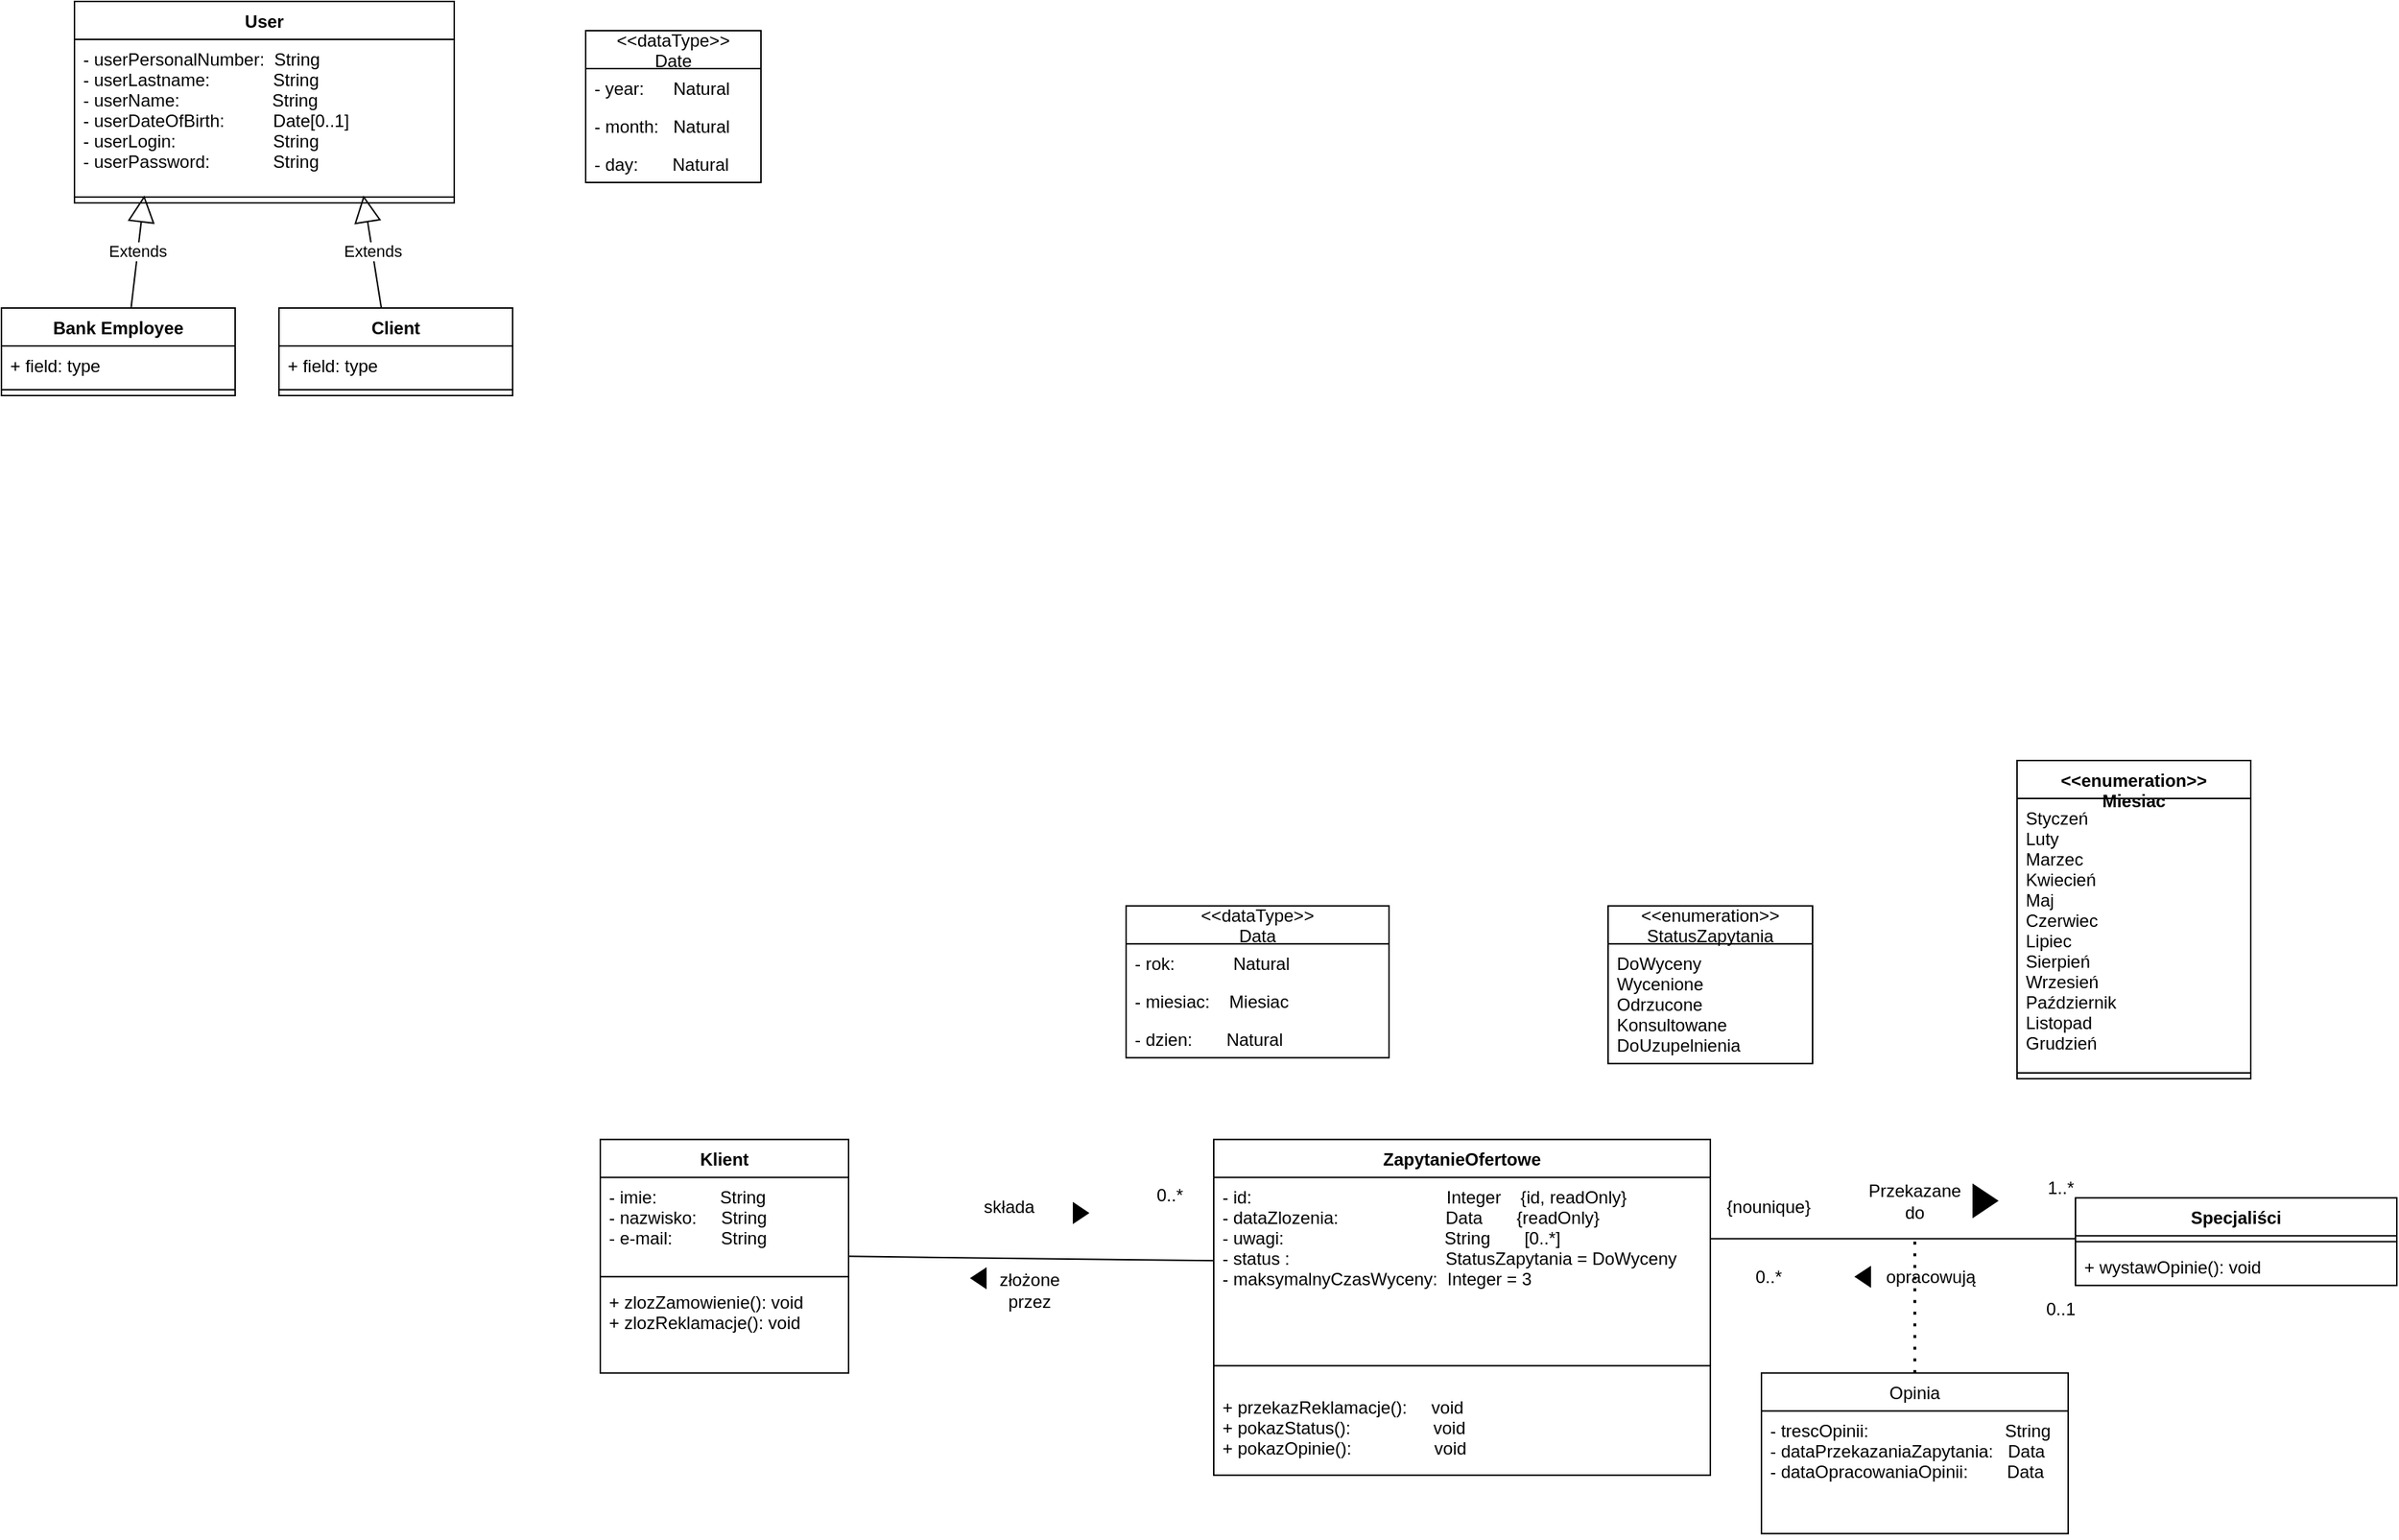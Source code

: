 <mxfile version="20.5.3" type="device"><diagram id="N_JSzbsqDlWONEAcsUn7" name="Page-1"><mxGraphModel dx="738" dy="413" grid="1" gridSize="10" guides="1" tooltips="1" connect="1" arrows="1" fold="1" page="1" pageScale="1" pageWidth="850" pageHeight="1100" math="0" shadow="0"><root><mxCell id="0"/><mxCell id="1" parent="0"/><mxCell id="3YPB2ahdYbDr4Qa8wXvw-1" value="User" style="swimlane;fontStyle=1;align=center;verticalAlign=top;childLayout=stackLayout;horizontal=1;startSize=26;horizontalStack=0;resizeParent=1;resizeParentMax=0;resizeLast=0;collapsible=1;marginBottom=0;" vertex="1" parent="1"><mxGeometry x="290" y="60" width="260" height="138" as="geometry"/></mxCell><mxCell id="3YPB2ahdYbDr4Qa8wXvw-2" value="- userPersonalNumber:  String&#10;- userLastname:             String&#10;- userName:                   String&#10;- userDateOfBirth:          Date[0..1]&#10;- userLogin:                    String&#10;- userPassword:             String" style="text;strokeColor=none;fillColor=none;align=left;verticalAlign=top;spacingLeft=4;spacingRight=4;overflow=hidden;rotatable=0;points=[[0,0.5],[1,0.5]];portConstraint=eastwest;" vertex="1" parent="3YPB2ahdYbDr4Qa8wXvw-1"><mxGeometry y="26" width="260" height="104" as="geometry"/></mxCell><mxCell id="3YPB2ahdYbDr4Qa8wXvw-3" value="" style="line;strokeWidth=1;fillColor=none;align=left;verticalAlign=middle;spacingTop=-1;spacingLeft=3;spacingRight=3;rotatable=0;labelPosition=right;points=[];portConstraint=eastwest;strokeColor=inherit;" vertex="1" parent="3YPB2ahdYbDr4Qa8wXvw-1"><mxGeometry y="130" width="260" height="8" as="geometry"/></mxCell><mxCell id="3YPB2ahdYbDr4Qa8wXvw-5" value="Bank Employee" style="swimlane;fontStyle=1;align=center;verticalAlign=top;childLayout=stackLayout;horizontal=1;startSize=26;horizontalStack=0;resizeParent=1;resizeParentMax=0;resizeLast=0;collapsible=1;marginBottom=0;" vertex="1" parent="1"><mxGeometry x="240" y="270" width="160" height="60" as="geometry"/></mxCell><mxCell id="3YPB2ahdYbDr4Qa8wXvw-6" value="+ field: type" style="text;strokeColor=none;fillColor=none;align=left;verticalAlign=top;spacingLeft=4;spacingRight=4;overflow=hidden;rotatable=0;points=[[0,0.5],[1,0.5]];portConstraint=eastwest;" vertex="1" parent="3YPB2ahdYbDr4Qa8wXvw-5"><mxGeometry y="26" width="160" height="26" as="geometry"/></mxCell><mxCell id="3YPB2ahdYbDr4Qa8wXvw-7" value="" style="line;strokeWidth=1;fillColor=none;align=left;verticalAlign=middle;spacingTop=-1;spacingLeft=3;spacingRight=3;rotatable=0;labelPosition=right;points=[];portConstraint=eastwest;strokeColor=inherit;" vertex="1" parent="3YPB2ahdYbDr4Qa8wXvw-5"><mxGeometry y="52" width="160" height="8" as="geometry"/></mxCell><mxCell id="3YPB2ahdYbDr4Qa8wXvw-51" value="Klient" style="swimlane;fontStyle=1;align=center;verticalAlign=top;childLayout=stackLayout;horizontal=1;startSize=26;horizontalStack=0;resizeParent=1;resizeParentMax=0;resizeLast=0;collapsible=1;marginBottom=0;" vertex="1" parent="1"><mxGeometry x="650" y="839.67" width="170" height="160" as="geometry"/></mxCell><mxCell id="3YPB2ahdYbDr4Qa8wXvw-52" value="- imie:             String&#10;- nazwisko:     String&#10;- e-mail:          String" style="text;strokeColor=none;fillColor=none;align=left;verticalAlign=top;spacingLeft=4;spacingRight=4;overflow=hidden;rotatable=0;points=[[0,0.5],[1,0.5]];portConstraint=eastwest;" vertex="1" parent="3YPB2ahdYbDr4Qa8wXvw-51"><mxGeometry y="26" width="170" height="64" as="geometry"/></mxCell><mxCell id="3YPB2ahdYbDr4Qa8wXvw-53" value="" style="line;strokeWidth=1;fillColor=none;align=left;verticalAlign=middle;spacingTop=-1;spacingLeft=3;spacingRight=3;rotatable=0;labelPosition=right;points=[];portConstraint=eastwest;" vertex="1" parent="3YPB2ahdYbDr4Qa8wXvw-51"><mxGeometry y="90" width="170" height="8" as="geometry"/></mxCell><mxCell id="3YPB2ahdYbDr4Qa8wXvw-54" value="+ zlozZamowienie(): void&#10;+ zlozReklamacje(): void" style="text;strokeColor=none;fillColor=none;align=left;verticalAlign=top;spacingLeft=4;spacingRight=4;overflow=hidden;rotatable=0;points=[[0,0.5],[1,0.5]];portConstraint=eastwest;" vertex="1" parent="3YPB2ahdYbDr4Qa8wXvw-51"><mxGeometry y="98" width="170" height="62" as="geometry"/></mxCell><mxCell id="3YPB2ahdYbDr4Qa8wXvw-55" value="ZapytanieOfertowe" style="swimlane;fontStyle=1;align=center;verticalAlign=top;childLayout=stackLayout;horizontal=1;startSize=26;horizontalStack=0;resizeParent=1;resizeParentMax=0;resizeLast=0;collapsible=1;marginBottom=0;" vertex="1" parent="1"><mxGeometry x="1070" y="839.67" width="340" height="230" as="geometry"/></mxCell><mxCell id="3YPB2ahdYbDr4Qa8wXvw-56" value="- id:                                        Integer    {id, readOnly}       &#10;- dataZlozenia:                      Data       {readOnly}&#10;- uwagi:                                 String       [0..*]&#10;- status :                                StatusZapytania = DoWyceny&#10;- maksymalnyCzasWyceny:  Integer = 3" style="text;strokeColor=none;fillColor=none;align=left;verticalAlign=top;spacingLeft=4;spacingRight=4;overflow=hidden;rotatable=0;points=[[0,0.5],[1,0.5]];portConstraint=eastwest;" vertex="1" parent="3YPB2ahdYbDr4Qa8wXvw-55"><mxGeometry y="26" width="340" height="114" as="geometry"/></mxCell><mxCell id="3YPB2ahdYbDr4Qa8wXvw-57" value="" style="line;strokeWidth=1;fillColor=none;align=left;verticalAlign=middle;spacingTop=-1;spacingLeft=3;spacingRight=3;rotatable=0;labelPosition=right;points=[];portConstraint=eastwest;" vertex="1" parent="3YPB2ahdYbDr4Qa8wXvw-55"><mxGeometry y="140" width="340" height="30" as="geometry"/></mxCell><mxCell id="3YPB2ahdYbDr4Qa8wXvw-58" value="+ przekazReklamacje():     void&#10;+ pokazStatus():                 void&#10;+ pokazOpinie():                 void" style="text;strokeColor=none;fillColor=none;align=left;verticalAlign=top;spacingLeft=4;spacingRight=4;overflow=hidden;rotatable=0;points=[[0,0.5],[1,0.5]];portConstraint=eastwest;" vertex="1" parent="3YPB2ahdYbDr4Qa8wXvw-55"><mxGeometry y="170" width="340" height="60" as="geometry"/></mxCell><mxCell id="3YPB2ahdYbDr4Qa8wXvw-59" value="Specjaliści" style="swimlane;fontStyle=1;align=center;verticalAlign=top;childLayout=stackLayout;horizontal=1;startSize=26;horizontalStack=0;resizeParent=1;resizeParentMax=0;resizeLast=0;collapsible=1;marginBottom=0;" vertex="1" parent="1"><mxGeometry x="1660" y="879.67" width="220" height="60" as="geometry"/></mxCell><mxCell id="3YPB2ahdYbDr4Qa8wXvw-60" value="" style="line;strokeWidth=1;fillColor=none;align=left;verticalAlign=middle;spacingTop=-1;spacingLeft=3;spacingRight=3;rotatable=0;labelPosition=right;points=[];portConstraint=eastwest;" vertex="1" parent="3YPB2ahdYbDr4Qa8wXvw-59"><mxGeometry y="26" width="220" height="8" as="geometry"/></mxCell><mxCell id="3YPB2ahdYbDr4Qa8wXvw-61" value="+ wystawOpinie(): void" style="text;strokeColor=none;fillColor=none;align=left;verticalAlign=top;spacingLeft=4;spacingRight=4;overflow=hidden;rotatable=0;points=[[0,0.5],[1,0.5]];portConstraint=eastwest;" vertex="1" parent="3YPB2ahdYbDr4Qa8wXvw-59"><mxGeometry y="34" width="220" height="26" as="geometry"/></mxCell><mxCell id="3YPB2ahdYbDr4Qa8wXvw-62" value="&lt;&lt;dataType&gt;&gt;&#10;Data" style="swimlane;fontStyle=0;childLayout=stackLayout;horizontal=1;startSize=26;fillColor=none;horizontalStack=0;resizeParent=1;resizeParentMax=0;resizeLast=0;collapsible=1;marginBottom=0;" vertex="1" parent="1"><mxGeometry x="1010" y="679.67" width="180" height="104" as="geometry"/></mxCell><mxCell id="3YPB2ahdYbDr4Qa8wXvw-63" value="- rok:            Natural" style="text;strokeColor=none;fillColor=none;align=left;verticalAlign=top;spacingLeft=4;spacingRight=4;overflow=hidden;rotatable=0;points=[[0,0.5],[1,0.5]];portConstraint=eastwest;" vertex="1" parent="3YPB2ahdYbDr4Qa8wXvw-62"><mxGeometry y="26" width="180" height="26" as="geometry"/></mxCell><mxCell id="3YPB2ahdYbDr4Qa8wXvw-64" value="- miesiac:    Miesiac" style="text;strokeColor=none;fillColor=none;align=left;verticalAlign=top;spacingLeft=4;spacingRight=4;overflow=hidden;rotatable=0;points=[[0,0.5],[1,0.5]];portConstraint=eastwest;" vertex="1" parent="3YPB2ahdYbDr4Qa8wXvw-62"><mxGeometry y="52" width="180" height="26" as="geometry"/></mxCell><mxCell id="3YPB2ahdYbDr4Qa8wXvw-65" value="- dzien:       Natural" style="text;strokeColor=none;fillColor=none;align=left;verticalAlign=top;spacingLeft=4;spacingRight=4;overflow=hidden;rotatable=0;points=[[0,0.5],[1,0.5]];portConstraint=eastwest;" vertex="1" parent="3YPB2ahdYbDr4Qa8wXvw-62"><mxGeometry y="78" width="180" height="26" as="geometry"/></mxCell><mxCell id="3YPB2ahdYbDr4Qa8wXvw-66" value="&lt;&lt;enumeration&gt;&gt;&#10;StatusZapytania" style="swimlane;fontStyle=0;childLayout=stackLayout;horizontal=1;startSize=26;fillColor=none;horizontalStack=0;resizeParent=1;resizeParentMax=0;resizeLast=0;collapsible=1;marginBottom=0;" vertex="1" parent="1"><mxGeometry x="1340" y="679.67" width="140" height="108" as="geometry"/></mxCell><mxCell id="3YPB2ahdYbDr4Qa8wXvw-67" value="DoWyceny&#10;Wycenione&#10;Odrzucone&#10;Konsultowane&#10;DoUzupelnienia" style="text;strokeColor=none;fillColor=none;align=left;verticalAlign=top;spacingLeft=4;spacingRight=4;overflow=hidden;rotatable=0;points=[[0,0.5],[1,0.5]];portConstraint=eastwest;" vertex="1" parent="3YPB2ahdYbDr4Qa8wXvw-66"><mxGeometry y="26" width="140" height="82" as="geometry"/></mxCell><mxCell id="3YPB2ahdYbDr4Qa8wXvw-68" value="" style="endArrow=none;html=1;rounded=0;entryX=0;entryY=0.5;entryDx=0;entryDy=0;" edge="1" parent="1" target="3YPB2ahdYbDr4Qa8wXvw-56"><mxGeometry width="50" height="50" relative="1" as="geometry"><mxPoint x="820" y="919.67" as="sourcePoint"/><mxPoint x="1270" y="879.67" as="targetPoint"/></mxGeometry></mxCell><mxCell id="3YPB2ahdYbDr4Qa8wXvw-69" value="składa" style="text;html=1;strokeColor=none;fillColor=none;align=center;verticalAlign=middle;whiteSpace=wrap;rounded=0;" vertex="1" parent="1"><mxGeometry x="900" y="870.67" width="60" height="30" as="geometry"/></mxCell><mxCell id="3YPB2ahdYbDr4Qa8wXvw-70" value="" style="triangle;whiteSpace=wrap;html=1;fillColor=#000000;" vertex="1" parent="1"><mxGeometry x="974" y="883.33" width="10" height="13.34" as="geometry"/></mxCell><mxCell id="3YPB2ahdYbDr4Qa8wXvw-71" value="0..*" style="text;html=1;strokeColor=none;fillColor=none;align=center;verticalAlign=middle;whiteSpace=wrap;rounded=0;" vertex="1" parent="1"><mxGeometry x="1010" y="862.67" width="60" height="30" as="geometry"/></mxCell><mxCell id="3YPB2ahdYbDr4Qa8wXvw-72" value="" style="endArrow=none;html=1;rounded=0;entryX=0;entryY=0.5;entryDx=0;entryDy=0;" edge="1" parent="1"><mxGeometry width="50" height="50" relative="1" as="geometry"><mxPoint x="1410" y="907.67" as="sourcePoint"/><mxPoint x="1660" y="907.67" as="targetPoint"/></mxGeometry></mxCell><mxCell id="3YPB2ahdYbDr4Qa8wXvw-73" value="" style="endArrow=none;dashed=1;html=1;dashPattern=1 3;strokeWidth=2;rounded=0;" edge="1" parent="1"><mxGeometry width="50" height="50" relative="1" as="geometry"><mxPoint x="1550" y="999.67" as="sourcePoint"/><mxPoint x="1550" y="909.67" as="targetPoint"/></mxGeometry></mxCell><mxCell id="3YPB2ahdYbDr4Qa8wXvw-74" value="Opinia" style="swimlane;fontStyle=0;childLayout=stackLayout;horizontal=1;startSize=26;fillColor=none;horizontalStack=0;resizeParent=1;resizeParentMax=0;resizeLast=0;collapsible=1;marginBottom=0;" vertex="1" parent="1"><mxGeometry x="1445" y="999.67" width="210" height="110" as="geometry"/></mxCell><mxCell id="3YPB2ahdYbDr4Qa8wXvw-75" value="- trescOpinii:                            String&#10;- dataPrzekazaniaZapytania:   Data&#10;- dataOpracowaniaOpinii:        Data&#10;" style="text;strokeColor=none;fillColor=none;align=left;verticalAlign=top;spacingLeft=4;spacingRight=4;overflow=hidden;rotatable=0;points=[[0,0.5],[1,0.5]];portConstraint=eastwest;" vertex="1" parent="3YPB2ahdYbDr4Qa8wXvw-74"><mxGeometry y="26" width="210" height="84" as="geometry"/></mxCell><mxCell id="3YPB2ahdYbDr4Qa8wXvw-76" value="1..*" style="text;html=1;strokeColor=none;fillColor=none;align=center;verticalAlign=middle;whiteSpace=wrap;rounded=0;" vertex="1" parent="1"><mxGeometry x="1620" y="858" width="60" height="30" as="geometry"/></mxCell><mxCell id="3YPB2ahdYbDr4Qa8wXvw-77" value="Przekazane do" style="text;html=1;strokeColor=none;fillColor=none;align=center;verticalAlign=middle;whiteSpace=wrap;rounded=0;" vertex="1" parent="1"><mxGeometry x="1520" y="866.67" width="60" height="30" as="geometry"/></mxCell><mxCell id="3YPB2ahdYbDr4Qa8wXvw-78" value="" style="triangle;whiteSpace=wrap;html=1;fillColor=#000000;" vertex="1" parent="1"><mxGeometry x="1590" y="870.67" width="16.5" height="22" as="geometry"/></mxCell><mxCell id="3YPB2ahdYbDr4Qa8wXvw-79" value="0..1" style="text;html=1;strokeColor=none;fillColor=none;align=center;verticalAlign=middle;whiteSpace=wrap;rounded=0;" vertex="1" parent="1"><mxGeometry x="1620" y="941.33" width="60" height="30" as="geometry"/></mxCell><mxCell id="3YPB2ahdYbDr4Qa8wXvw-80" value="0..*" style="text;html=1;strokeColor=none;fillColor=none;align=center;verticalAlign=middle;whiteSpace=wrap;rounded=0;" vertex="1" parent="1"><mxGeometry x="1420" y="918.67" width="60" height="30" as="geometry"/></mxCell><mxCell id="3YPB2ahdYbDr4Qa8wXvw-81" value="opracowują" style="text;html=1;strokeColor=none;fillColor=none;align=center;verticalAlign=middle;whiteSpace=wrap;rounded=0;" vertex="1" parent="1"><mxGeometry x="1530.5" y="918.67" width="60" height="30" as="geometry"/></mxCell><mxCell id="3YPB2ahdYbDr4Qa8wXvw-82" value="" style="triangle;whiteSpace=wrap;html=1;fillColor=#000000;rotation=-180;" vertex="1" parent="1"><mxGeometry x="1509.5" y="927" width="10" height="13.33" as="geometry"/></mxCell><mxCell id="3YPB2ahdYbDr4Qa8wXvw-83" value="{nounique}" style="text;html=1;strokeColor=none;fillColor=none;align=center;verticalAlign=middle;whiteSpace=wrap;rounded=0;" vertex="1" parent="1"><mxGeometry x="1420" y="870.67" width="60" height="30" as="geometry"/></mxCell><mxCell id="3YPB2ahdYbDr4Qa8wXvw-84" value="złożone przez" style="text;html=1;strokeColor=none;fillColor=none;align=center;verticalAlign=middle;whiteSpace=wrap;rounded=0;" vertex="1" parent="1"><mxGeometry x="914" y="928" width="60" height="30" as="geometry"/></mxCell><mxCell id="3YPB2ahdYbDr4Qa8wXvw-85" value="" style="triangle;whiteSpace=wrap;html=1;fillColor=#000000;rotation=-180;" vertex="1" parent="1"><mxGeometry x="904" y="928" width="10" height="13.34" as="geometry"/></mxCell><mxCell id="3YPB2ahdYbDr4Qa8wXvw-86" value="&lt;&lt;enumeration&gt;&gt;&#10;Miesiac" style="swimlane;fontStyle=1;align=center;verticalAlign=top;childLayout=stackLayout;horizontal=1;startSize=26;horizontalStack=0;resizeParent=1;resizeParentMax=0;resizeLast=0;collapsible=1;marginBottom=0;" vertex="1" parent="1"><mxGeometry x="1620" y="580" width="160" height="218" as="geometry"/></mxCell><mxCell id="3YPB2ahdYbDr4Qa8wXvw-87" value="Styczeń&#10;Luty&#10;Marzec&#10;Kwiecień&#10;Maj&#10;Czerwiec&#10;Lipiec&#10;Sierpień&#10;Wrzesień&#10;Październik&#10;Listopad&#10;Grudzień" style="text;strokeColor=none;fillColor=none;align=left;verticalAlign=top;spacingLeft=4;spacingRight=4;overflow=hidden;rotatable=0;points=[[0,0.5],[1,0.5]];portConstraint=eastwest;" vertex="1" parent="3YPB2ahdYbDr4Qa8wXvw-86"><mxGeometry y="26" width="160" height="184" as="geometry"/></mxCell><mxCell id="3YPB2ahdYbDr4Qa8wXvw-88" value="" style="line;strokeWidth=1;fillColor=none;align=left;verticalAlign=middle;spacingTop=-1;spacingLeft=3;spacingRight=3;rotatable=0;labelPosition=right;points=[];portConstraint=eastwest;" vertex="1" parent="3YPB2ahdYbDr4Qa8wXvw-86"><mxGeometry y="210" width="160" height="8" as="geometry"/></mxCell><mxCell id="3YPB2ahdYbDr4Qa8wXvw-127" value="&lt;&lt;dataType&gt;&gt;&#10;Date" style="swimlane;fontStyle=0;childLayout=stackLayout;horizontal=1;startSize=26;fillColor=none;horizontalStack=0;resizeParent=1;resizeParentMax=0;resizeLast=0;collapsible=1;marginBottom=0;" vertex="1" parent="1"><mxGeometry x="640" y="80" width="120" height="104" as="geometry"/></mxCell><mxCell id="3YPB2ahdYbDr4Qa8wXvw-128" value="- year:      Natural" style="text;strokeColor=none;fillColor=none;align=left;verticalAlign=top;spacingLeft=4;spacingRight=4;overflow=hidden;rotatable=0;points=[[0,0.5],[1,0.5]];portConstraint=eastwest;" vertex="1" parent="3YPB2ahdYbDr4Qa8wXvw-127"><mxGeometry y="26" width="120" height="26" as="geometry"/></mxCell><mxCell id="3YPB2ahdYbDr4Qa8wXvw-129" value="- month:   Natural" style="text;strokeColor=none;fillColor=none;align=left;verticalAlign=top;spacingLeft=4;spacingRight=4;overflow=hidden;rotatable=0;points=[[0,0.5],[1,0.5]];portConstraint=eastwest;" vertex="1" parent="3YPB2ahdYbDr4Qa8wXvw-127"><mxGeometry y="52" width="120" height="26" as="geometry"/></mxCell><mxCell id="3YPB2ahdYbDr4Qa8wXvw-130" value="- day:       Natural" style="text;strokeColor=none;fillColor=none;align=left;verticalAlign=top;spacingLeft=4;spacingRight=4;overflow=hidden;rotatable=0;points=[[0,0.5],[1,0.5]];portConstraint=eastwest;" vertex="1" parent="3YPB2ahdYbDr4Qa8wXvw-127"><mxGeometry y="78" width="120" height="26" as="geometry"/></mxCell><mxCell id="3YPB2ahdYbDr4Qa8wXvw-135" value="Extends" style="endArrow=block;endSize=16;endFill=0;html=1;rounded=0;entryX=0.184;entryY=0.363;entryDx=0;entryDy=0;entryPerimeter=0;exitX=0.555;exitY=-0.009;exitDx=0;exitDy=0;exitPerimeter=0;" edge="1" parent="1" source="3YPB2ahdYbDr4Qa8wXvw-5" target="3YPB2ahdYbDr4Qa8wXvw-3"><mxGeometry width="160" relative="1" as="geometry"><mxPoint x="350" y="270" as="sourcePoint"/><mxPoint x="350" y="200" as="targetPoint"/></mxGeometry></mxCell><mxCell id="3YPB2ahdYbDr4Qa8wXvw-137" value="Client" style="swimlane;fontStyle=1;align=center;verticalAlign=top;childLayout=stackLayout;horizontal=1;startSize=26;horizontalStack=0;resizeParent=1;resizeParentMax=0;resizeLast=0;collapsible=1;marginBottom=0;" vertex="1" parent="1"><mxGeometry x="430" y="270" width="160" height="60" as="geometry"/></mxCell><mxCell id="3YPB2ahdYbDr4Qa8wXvw-138" value="+ field: type" style="text;strokeColor=none;fillColor=none;align=left;verticalAlign=top;spacingLeft=4;spacingRight=4;overflow=hidden;rotatable=0;points=[[0,0.5],[1,0.5]];portConstraint=eastwest;" vertex="1" parent="3YPB2ahdYbDr4Qa8wXvw-137"><mxGeometry y="26" width="160" height="26" as="geometry"/></mxCell><mxCell id="3YPB2ahdYbDr4Qa8wXvw-139" value="" style="line;strokeWidth=1;fillColor=none;align=left;verticalAlign=middle;spacingTop=-1;spacingLeft=3;spacingRight=3;rotatable=0;labelPosition=right;points=[];portConstraint=eastwest;strokeColor=inherit;" vertex="1" parent="3YPB2ahdYbDr4Qa8wXvw-137"><mxGeometry y="52" width="160" height="8" as="geometry"/></mxCell><mxCell id="3YPB2ahdYbDr4Qa8wXvw-140" value="Extends" style="endArrow=block;endSize=16;endFill=0;html=1;rounded=0;entryX=0.761;entryY=0.363;entryDx=0;entryDy=0;entryPerimeter=0;exitX=0.438;exitY=0;exitDx=0;exitDy=0;exitPerimeter=0;" edge="1" parent="1" source="3YPB2ahdYbDr4Qa8wXvw-137" target="3YPB2ahdYbDr4Qa8wXvw-3"><mxGeometry width="160" relative="1" as="geometry"><mxPoint x="338.8" y="279.46" as="sourcePoint"/><mxPoint x="347.84" y="202.904" as="targetPoint"/></mxGeometry></mxCell></root></mxGraphModel></diagram></mxfile>